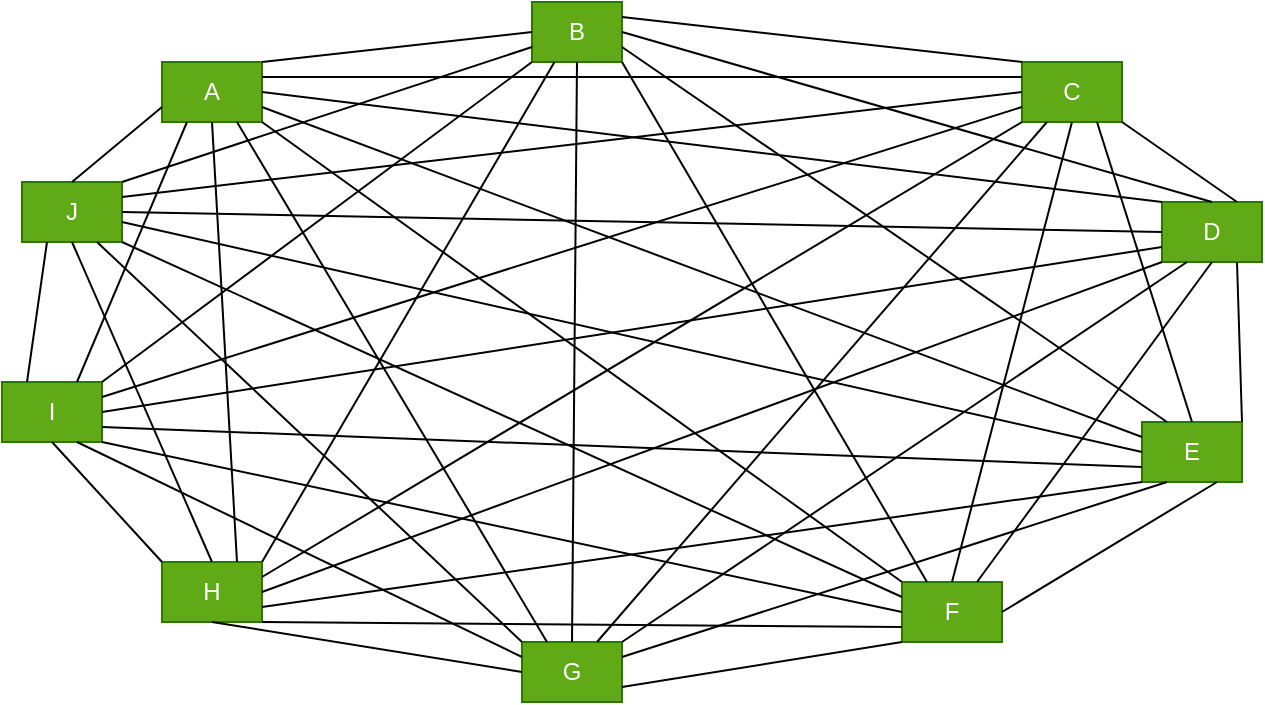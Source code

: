 <mxfile version="20.5.3" type="device"><diagram id="Hayjid5noObyo91QEgml" name="Page-1"><mxGraphModel dx="1102" dy="634" grid="1" gridSize="10" guides="1" tooltips="1" connect="1" arrows="1" fold="1" page="1" pageScale="1" pageWidth="850" pageHeight="1100" math="0" shadow="0"><root><mxCell id="0"/><mxCell id="1" parent="0"/><mxCell id="uNEFhv6JoMIFgQ7BTY6u-1" value="J" style="text;html=1;strokeColor=#2D7600;fillColor=#60a917;align=center;verticalAlign=middle;whiteSpace=wrap;rounded=0;fontColor=#ffffff;" vertex="1" parent="1"><mxGeometry x="140" y="250" width="50" height="30" as="geometry"/></mxCell><mxCell id="uNEFhv6JoMIFgQ7BTY6u-3" value="I" style="text;html=1;strokeColor=#2D7600;fillColor=#60a917;align=center;verticalAlign=middle;whiteSpace=wrap;rounded=0;fontColor=#ffffff;" vertex="1" parent="1"><mxGeometry x="130" y="350" width="50" height="30" as="geometry"/></mxCell><mxCell id="uNEFhv6JoMIFgQ7BTY6u-4" value="H" style="text;html=1;strokeColor=#2D7600;fillColor=#60a917;align=center;verticalAlign=middle;whiteSpace=wrap;rounded=0;fontColor=#ffffff;" vertex="1" parent="1"><mxGeometry x="210" y="440" width="50" height="30" as="geometry"/></mxCell><mxCell id="uNEFhv6JoMIFgQ7BTY6u-5" value="G" style="text;html=1;strokeColor=#2D7600;fillColor=#60a917;align=center;verticalAlign=middle;whiteSpace=wrap;rounded=0;fontColor=#ffffff;" vertex="1" parent="1"><mxGeometry x="390" y="480" width="50" height="30" as="geometry"/></mxCell><mxCell id="uNEFhv6JoMIFgQ7BTY6u-6" value="F" style="text;html=1;strokeColor=#2D7600;fillColor=#60a917;align=center;verticalAlign=middle;whiteSpace=wrap;rounded=0;fontColor=#ffffff;" vertex="1" parent="1"><mxGeometry x="580" y="450" width="50" height="30" as="geometry"/></mxCell><mxCell id="uNEFhv6JoMIFgQ7BTY6u-7" value="A" style="text;html=1;align=center;verticalAlign=middle;whiteSpace=wrap;rounded=0;fillColor=#60a917;fontColor=#ffffff;strokeColor=#2D7600;" vertex="1" parent="1"><mxGeometry x="210" y="190" width="50" height="30" as="geometry"/></mxCell><mxCell id="uNEFhv6JoMIFgQ7BTY6u-8" value="E" style="text;html=1;strokeColor=#2D7600;fillColor=#60a917;align=center;verticalAlign=middle;whiteSpace=wrap;rounded=0;fontColor=#ffffff;" vertex="1" parent="1"><mxGeometry x="700" y="370" width="50" height="30" as="geometry"/></mxCell><mxCell id="uNEFhv6JoMIFgQ7BTY6u-9" value="D" style="text;html=1;strokeColor=#2D7600;fillColor=#60a917;align=center;verticalAlign=middle;whiteSpace=wrap;rounded=0;fontColor=#ffffff;" vertex="1" parent="1"><mxGeometry x="710" y="260" width="50" height="30" as="geometry"/></mxCell><mxCell id="uNEFhv6JoMIFgQ7BTY6u-10" value="C" style="text;html=1;strokeColor=#2D7600;fillColor=#60a917;align=center;verticalAlign=middle;whiteSpace=wrap;rounded=0;fontColor=#ffffff;" vertex="1" parent="1"><mxGeometry x="640" y="190" width="50" height="30" as="geometry"/></mxCell><mxCell id="uNEFhv6JoMIFgQ7BTY6u-11" value="B" style="text;html=1;strokeColor=#2D7600;fillColor=#60a917;align=center;verticalAlign=middle;whiteSpace=wrap;rounded=0;fontColor=#ffffff;" vertex="1" parent="1"><mxGeometry x="395" y="160" width="45" height="30" as="geometry"/></mxCell><mxCell id="uNEFhv6JoMIFgQ7BTY6u-60" value="" style="endArrow=none;html=1;rounded=0;exitX=1;exitY=0;exitDx=0;exitDy=0;entryX=0;entryY=0.5;entryDx=0;entryDy=0;" edge="1" parent="1" source="uNEFhv6JoMIFgQ7BTY6u-7" target="uNEFhv6JoMIFgQ7BTY6u-11"><mxGeometry width="50" height="50" relative="1" as="geometry"><mxPoint x="540" y="420" as="sourcePoint"/><mxPoint x="590" y="370" as="targetPoint"/></mxGeometry></mxCell><mxCell id="uNEFhv6JoMIFgQ7BTY6u-61" value="" style="endArrow=none;html=1;rounded=0;exitX=0.5;exitY=0;exitDx=0;exitDy=0;entryX=0;entryY=0.75;entryDx=0;entryDy=0;" edge="1" parent="1" source="uNEFhv6JoMIFgQ7BTY6u-1" target="uNEFhv6JoMIFgQ7BTY6u-7"><mxGeometry width="50" height="50" relative="1" as="geometry"><mxPoint x="550" y="430" as="sourcePoint"/><mxPoint x="600" y="380" as="targetPoint"/></mxGeometry></mxCell><mxCell id="uNEFhv6JoMIFgQ7BTY6u-62" value="" style="endArrow=none;html=1;rounded=0;exitX=0.25;exitY=0;exitDx=0;exitDy=0;entryX=0.25;entryY=1;entryDx=0;entryDy=0;" edge="1" parent="1" source="uNEFhv6JoMIFgQ7BTY6u-3" target="uNEFhv6JoMIFgQ7BTY6u-1"><mxGeometry width="50" height="50" relative="1" as="geometry"><mxPoint x="560" y="440" as="sourcePoint"/><mxPoint x="610" y="390" as="targetPoint"/></mxGeometry></mxCell><mxCell id="uNEFhv6JoMIFgQ7BTY6u-63" value="" style="endArrow=none;html=1;rounded=0;exitX=0;exitY=0;exitDx=0;exitDy=0;entryX=0.5;entryY=1;entryDx=0;entryDy=0;" edge="1" parent="1" source="uNEFhv6JoMIFgQ7BTY6u-4" target="uNEFhv6JoMIFgQ7BTY6u-3"><mxGeometry width="50" height="50" relative="1" as="geometry"><mxPoint x="570" y="450" as="sourcePoint"/><mxPoint x="620" y="400" as="targetPoint"/></mxGeometry></mxCell><mxCell id="uNEFhv6JoMIFgQ7BTY6u-64" value="" style="endArrow=none;html=1;rounded=0;exitX=0;exitY=0.5;exitDx=0;exitDy=0;entryX=0.5;entryY=1;entryDx=0;entryDy=0;" edge="1" parent="1" source="uNEFhv6JoMIFgQ7BTY6u-5" target="uNEFhv6JoMIFgQ7BTY6u-4"><mxGeometry width="50" height="50" relative="1" as="geometry"><mxPoint x="580" y="460" as="sourcePoint"/><mxPoint x="630" y="410" as="targetPoint"/></mxGeometry></mxCell><mxCell id="uNEFhv6JoMIFgQ7BTY6u-65" value="" style="endArrow=none;html=1;rounded=0;exitX=1;exitY=0.75;exitDx=0;exitDy=0;entryX=0;entryY=1;entryDx=0;entryDy=0;" edge="1" parent="1" source="uNEFhv6JoMIFgQ7BTY6u-5" target="uNEFhv6JoMIFgQ7BTY6u-6"><mxGeometry width="50" height="50" relative="1" as="geometry"><mxPoint x="590" y="470" as="sourcePoint"/><mxPoint x="640" y="420" as="targetPoint"/></mxGeometry></mxCell><mxCell id="uNEFhv6JoMIFgQ7BTY6u-66" value="" style="endArrow=none;html=1;rounded=0;exitX=1;exitY=0.5;exitDx=0;exitDy=0;entryX=0.75;entryY=1;entryDx=0;entryDy=0;" edge="1" parent="1" source="uNEFhv6JoMIFgQ7BTY6u-6" target="uNEFhv6JoMIFgQ7BTY6u-8"><mxGeometry width="50" height="50" relative="1" as="geometry"><mxPoint x="600" y="480" as="sourcePoint"/><mxPoint x="650" y="430" as="targetPoint"/></mxGeometry></mxCell><mxCell id="uNEFhv6JoMIFgQ7BTY6u-67" value="" style="endArrow=none;html=1;rounded=0;entryX=0.75;entryY=1;entryDx=0;entryDy=0;exitX=1;exitY=0;exitDx=0;exitDy=0;" edge="1" parent="1" source="uNEFhv6JoMIFgQ7BTY6u-8" target="uNEFhv6JoMIFgQ7BTY6u-9"><mxGeometry width="50" height="50" relative="1" as="geometry"><mxPoint x="730" y="370" as="sourcePoint"/><mxPoint x="660" y="440" as="targetPoint"/></mxGeometry></mxCell><mxCell id="uNEFhv6JoMIFgQ7BTY6u-68" value="" style="endArrow=none;html=1;rounded=0;exitX=0.75;exitY=0;exitDx=0;exitDy=0;entryX=1;entryY=1;entryDx=0;entryDy=0;" edge="1" parent="1" source="uNEFhv6JoMIFgQ7BTY6u-9" target="uNEFhv6JoMIFgQ7BTY6u-10"><mxGeometry width="50" height="50" relative="1" as="geometry"><mxPoint x="620" y="500" as="sourcePoint"/><mxPoint x="670" y="450" as="targetPoint"/></mxGeometry></mxCell><mxCell id="uNEFhv6JoMIFgQ7BTY6u-69" value="" style="endArrow=none;html=1;rounded=0;exitX=0;exitY=0;exitDx=0;exitDy=0;entryX=1;entryY=0.25;entryDx=0;entryDy=0;" edge="1" parent="1" source="uNEFhv6JoMIFgQ7BTY6u-10" target="uNEFhv6JoMIFgQ7BTY6u-11"><mxGeometry width="50" height="50" relative="1" as="geometry"><mxPoint x="630" y="510" as="sourcePoint"/><mxPoint x="680" y="460" as="targetPoint"/></mxGeometry></mxCell><mxCell id="uNEFhv6JoMIFgQ7BTY6u-70" value="" style="endArrow=none;html=1;rounded=0;entryX=0;entryY=0.25;entryDx=0;entryDy=0;exitX=1;exitY=0.25;exitDx=0;exitDy=0;" edge="1" parent="1" source="uNEFhv6JoMIFgQ7BTY6u-7" target="uNEFhv6JoMIFgQ7BTY6u-10"><mxGeometry width="50" height="50" relative="1" as="geometry"><mxPoint x="320" y="210" as="sourcePoint"/><mxPoint x="690" y="470" as="targetPoint"/></mxGeometry></mxCell><mxCell id="uNEFhv6JoMIFgQ7BTY6u-71" value="" style="endArrow=none;html=1;rounded=0;entryX=0;entryY=0.5;entryDx=0;entryDy=0;exitX=1;exitY=0.5;exitDx=0;exitDy=0;" edge="1" parent="1" source="uNEFhv6JoMIFgQ7BTY6u-1" target="uNEFhv6JoMIFgQ7BTY6u-9"><mxGeometry width="50" height="50" relative="1" as="geometry"><mxPoint x="220" y="280" as="sourcePoint"/><mxPoint x="570" y="270" as="targetPoint"/></mxGeometry></mxCell><mxCell id="uNEFhv6JoMIFgQ7BTY6u-72" value="" style="endArrow=none;html=1;rounded=0;exitX=1;exitY=0.75;exitDx=0;exitDy=0;entryX=0;entryY=0.75;entryDx=0;entryDy=0;" edge="1" parent="1" source="uNEFhv6JoMIFgQ7BTY6u-3" target="uNEFhv6JoMIFgQ7BTY6u-8"><mxGeometry width="50" height="50" relative="1" as="geometry"><mxPoint x="660" y="540" as="sourcePoint"/><mxPoint x="710" y="490" as="targetPoint"/></mxGeometry></mxCell><mxCell id="uNEFhv6JoMIFgQ7BTY6u-73" value="" style="endArrow=none;html=1;rounded=0;entryX=0;entryY=0.75;entryDx=0;entryDy=0;exitX=1;exitY=1;exitDx=0;exitDy=0;" edge="1" parent="1" source="uNEFhv6JoMIFgQ7BTY6u-4" target="uNEFhv6JoMIFgQ7BTY6u-6"><mxGeometry width="50" height="50" relative="1" as="geometry"><mxPoint x="350" y="430" as="sourcePoint"/><mxPoint x="720" y="500" as="targetPoint"/></mxGeometry></mxCell><mxCell id="uNEFhv6JoMIFgQ7BTY6u-74" value="" style="endArrow=none;html=1;rounded=0;exitX=0.5;exitY=1;exitDx=0;exitDy=0;entryX=0.5;entryY=0;entryDx=0;entryDy=0;" edge="1" parent="1" source="uNEFhv6JoMIFgQ7BTY6u-11" target="uNEFhv6JoMIFgQ7BTY6u-5"><mxGeometry width="50" height="50" relative="1" as="geometry"><mxPoint x="680" y="560" as="sourcePoint"/><mxPoint x="730" y="510" as="targetPoint"/></mxGeometry></mxCell><mxCell id="uNEFhv6JoMIFgQ7BTY6u-75" value="" style="endArrow=none;html=1;rounded=0;exitX=1;exitY=0.5;exitDx=0;exitDy=0;entryX=0;entryY=0;entryDx=0;entryDy=0;" edge="1" parent="1" source="uNEFhv6JoMIFgQ7BTY6u-7" target="uNEFhv6JoMIFgQ7BTY6u-9"><mxGeometry width="50" height="50" relative="1" as="geometry"><mxPoint x="320" y="215" as="sourcePoint"/><mxPoint x="700" y="260" as="targetPoint"/></mxGeometry></mxCell><mxCell id="uNEFhv6JoMIFgQ7BTY6u-76" value="" style="endArrow=none;html=1;rounded=0;exitX=1;exitY=0.75;exitDx=0;exitDy=0;entryX=0;entryY=0.25;entryDx=0;entryDy=0;" edge="1" parent="1" source="uNEFhv6JoMIFgQ7BTY6u-7" target="uNEFhv6JoMIFgQ7BTY6u-8"><mxGeometry width="50" height="50" relative="1" as="geometry"><mxPoint x="700" y="580" as="sourcePoint"/><mxPoint x="750" y="530" as="targetPoint"/></mxGeometry></mxCell><mxCell id="uNEFhv6JoMIFgQ7BTY6u-77" value="" style="endArrow=none;html=1;rounded=0;exitX=1;exitY=1;exitDx=0;exitDy=0;entryX=0;entryY=0;entryDx=0;entryDy=0;" edge="1" parent="1" source="uNEFhv6JoMIFgQ7BTY6u-7" target="uNEFhv6JoMIFgQ7BTY6u-6"><mxGeometry width="50" height="50" relative="1" as="geometry"><mxPoint x="710" y="590" as="sourcePoint"/><mxPoint x="760" y="540" as="targetPoint"/></mxGeometry></mxCell><mxCell id="uNEFhv6JoMIFgQ7BTY6u-78" value="" style="endArrow=none;html=1;rounded=0;exitX=0.75;exitY=1;exitDx=0;exitDy=0;entryX=0.25;entryY=0;entryDx=0;entryDy=0;" edge="1" parent="1" source="uNEFhv6JoMIFgQ7BTY6u-7" target="uNEFhv6JoMIFgQ7BTY6u-5"><mxGeometry width="50" height="50" relative="1" as="geometry"><mxPoint x="720" y="600" as="sourcePoint"/><mxPoint x="770" y="550" as="targetPoint"/></mxGeometry></mxCell><mxCell id="uNEFhv6JoMIFgQ7BTY6u-79" value="" style="endArrow=none;html=1;rounded=0;entryX=0.5;entryY=1;entryDx=0;entryDy=0;exitX=0.75;exitY=0;exitDx=0;exitDy=0;" edge="1" parent="1" source="uNEFhv6JoMIFgQ7BTY6u-4" target="uNEFhv6JoMIFgQ7BTY6u-7"><mxGeometry width="50" height="50" relative="1" as="geometry"><mxPoint x="730" y="610" as="sourcePoint"/><mxPoint x="780" y="560" as="targetPoint"/></mxGeometry></mxCell><mxCell id="uNEFhv6JoMIFgQ7BTY6u-80" value="" style="endArrow=none;html=1;rounded=0;entryX=0.25;entryY=1;entryDx=0;entryDy=0;exitX=0.75;exitY=0;exitDx=0;exitDy=0;" edge="1" parent="1" source="uNEFhv6JoMIFgQ7BTY6u-3" target="uNEFhv6JoMIFgQ7BTY6u-7"><mxGeometry width="50" height="50" relative="1" as="geometry"><mxPoint x="740" y="620" as="sourcePoint"/><mxPoint x="790" y="570" as="targetPoint"/></mxGeometry></mxCell><mxCell id="uNEFhv6JoMIFgQ7BTY6u-81" value="" style="endArrow=none;html=1;rounded=0;entryX=1;entryY=0.75;entryDx=0;entryDy=0;exitX=0.25;exitY=0;exitDx=0;exitDy=0;" edge="1" parent="1" source="uNEFhv6JoMIFgQ7BTY6u-8" target="uNEFhv6JoMIFgQ7BTY6u-11"><mxGeometry width="50" height="50" relative="1" as="geometry"><mxPoint x="750" y="630" as="sourcePoint"/><mxPoint x="800" y="580" as="targetPoint"/></mxGeometry></mxCell><mxCell id="uNEFhv6JoMIFgQ7BTY6u-82" value="" style="endArrow=none;html=1;rounded=0;entryX=0.5;entryY=0;entryDx=0;entryDy=0;exitX=1;exitY=0.5;exitDx=0;exitDy=0;" edge="1" parent="1" source="uNEFhv6JoMIFgQ7BTY6u-11" target="uNEFhv6JoMIFgQ7BTY6u-9"><mxGeometry width="50" height="50" relative="1" as="geometry"><mxPoint x="470" y="170" as="sourcePoint"/><mxPoint x="810" y="590" as="targetPoint"/></mxGeometry></mxCell><mxCell id="uNEFhv6JoMIFgQ7BTY6u-83" value="" style="endArrow=none;html=1;rounded=0;exitX=1;exitY=1;exitDx=0;exitDy=0;entryX=0.25;entryY=0;entryDx=0;entryDy=0;" edge="1" parent="1" source="uNEFhv6JoMIFgQ7BTY6u-11" target="uNEFhv6JoMIFgQ7BTY6u-6"><mxGeometry width="50" height="50" relative="1" as="geometry"><mxPoint x="770" y="650" as="sourcePoint"/><mxPoint x="820" y="600" as="targetPoint"/></mxGeometry></mxCell><mxCell id="uNEFhv6JoMIFgQ7BTY6u-84" value="" style="endArrow=none;html=1;rounded=0;exitX=0.25;exitY=1;exitDx=0;exitDy=0;entryX=1;entryY=0;entryDx=0;entryDy=0;" edge="1" parent="1" source="uNEFhv6JoMIFgQ7BTY6u-11" target="uNEFhv6JoMIFgQ7BTY6u-4"><mxGeometry width="50" height="50" relative="1" as="geometry"><mxPoint x="780" y="660" as="sourcePoint"/><mxPoint x="830" y="610" as="targetPoint"/></mxGeometry></mxCell><mxCell id="uNEFhv6JoMIFgQ7BTY6u-85" value="" style="endArrow=none;html=1;rounded=0;exitX=1;exitY=0;exitDx=0;exitDy=0;entryX=0;entryY=1;entryDx=0;entryDy=0;" edge="1" parent="1" source="uNEFhv6JoMIFgQ7BTY6u-3" target="uNEFhv6JoMIFgQ7BTY6u-11"><mxGeometry width="50" height="50" relative="1" as="geometry"><mxPoint x="790" y="670" as="sourcePoint"/><mxPoint x="840" y="620" as="targetPoint"/></mxGeometry></mxCell><mxCell id="uNEFhv6JoMIFgQ7BTY6u-86" value="" style="endArrow=none;html=1;rounded=0;entryX=0;entryY=0.75;entryDx=0;entryDy=0;exitX=1;exitY=0;exitDx=0;exitDy=0;" edge="1" parent="1" source="uNEFhv6JoMIFgQ7BTY6u-1" target="uNEFhv6JoMIFgQ7BTY6u-11"><mxGeometry width="50" height="50" relative="1" as="geometry"><mxPoint x="800" y="680" as="sourcePoint"/><mxPoint x="850" y="630" as="targetPoint"/></mxGeometry></mxCell><mxCell id="uNEFhv6JoMIFgQ7BTY6u-87" value="" style="endArrow=none;html=1;rounded=0;exitX=0;exitY=0.5;exitDx=0;exitDy=0;entryX=1;entryY=0.25;entryDx=0;entryDy=0;" edge="1" parent="1" source="uNEFhv6JoMIFgQ7BTY6u-10" target="uNEFhv6JoMIFgQ7BTY6u-1"><mxGeometry width="50" height="50" relative="1" as="geometry"><mxPoint x="810" y="690" as="sourcePoint"/><mxPoint x="240" y="260" as="targetPoint"/></mxGeometry></mxCell><mxCell id="uNEFhv6JoMIFgQ7BTY6u-88" value="" style="endArrow=none;html=1;rounded=0;exitX=0;exitY=0.75;exitDx=0;exitDy=0;entryX=1;entryY=0.25;entryDx=0;entryDy=0;" edge="1" parent="1" source="uNEFhv6JoMIFgQ7BTY6u-10" target="uNEFhv6JoMIFgQ7BTY6u-3"><mxGeometry width="50" height="50" relative="1" as="geometry"><mxPoint x="820" y="700" as="sourcePoint"/><mxPoint x="870" y="650" as="targetPoint"/></mxGeometry></mxCell><mxCell id="uNEFhv6JoMIFgQ7BTY6u-89" value="" style="endArrow=none;html=1;rounded=0;exitX=0;exitY=1;exitDx=0;exitDy=0;entryX=1;entryY=0.25;entryDx=0;entryDy=0;" edge="1" parent="1" source="uNEFhv6JoMIFgQ7BTY6u-10" target="uNEFhv6JoMIFgQ7BTY6u-4"><mxGeometry width="50" height="50" relative="1" as="geometry"><mxPoint x="830" y="710" as="sourcePoint"/><mxPoint x="880" y="660" as="targetPoint"/></mxGeometry></mxCell><mxCell id="uNEFhv6JoMIFgQ7BTY6u-90" value="" style="endArrow=none;html=1;rounded=0;exitX=0.25;exitY=1;exitDx=0;exitDy=0;entryX=0.75;entryY=0;entryDx=0;entryDy=0;" edge="1" parent="1" source="uNEFhv6JoMIFgQ7BTY6u-10" target="uNEFhv6JoMIFgQ7BTY6u-5"><mxGeometry width="50" height="50" relative="1" as="geometry"><mxPoint x="840" y="720" as="sourcePoint"/><mxPoint x="890" y="670" as="targetPoint"/></mxGeometry></mxCell><mxCell id="uNEFhv6JoMIFgQ7BTY6u-91" value="" style="endArrow=none;html=1;rounded=0;entryX=0.5;entryY=1;entryDx=0;entryDy=0;exitX=0.5;exitY=0;exitDx=0;exitDy=0;" edge="1" parent="1" source="uNEFhv6JoMIFgQ7BTY6u-6" target="uNEFhv6JoMIFgQ7BTY6u-10"><mxGeometry width="50" height="50" relative="1" as="geometry"><mxPoint x="850" y="730" as="sourcePoint"/><mxPoint x="900" y="680" as="targetPoint"/></mxGeometry></mxCell><mxCell id="uNEFhv6JoMIFgQ7BTY6u-92" value="" style="endArrow=none;html=1;rounded=0;entryX=0.75;entryY=1;entryDx=0;entryDy=0;exitX=0.5;exitY=0;exitDx=0;exitDy=0;" edge="1" parent="1" source="uNEFhv6JoMIFgQ7BTY6u-8" target="uNEFhv6JoMIFgQ7BTY6u-10"><mxGeometry width="50" height="50" relative="1" as="geometry"><mxPoint x="860" y="740" as="sourcePoint"/><mxPoint x="910" y="690" as="targetPoint"/></mxGeometry></mxCell><mxCell id="uNEFhv6JoMIFgQ7BTY6u-93" value="" style="endArrow=none;html=1;rounded=0;entryX=0.5;entryY=1;entryDx=0;entryDy=0;exitX=0.75;exitY=0;exitDx=0;exitDy=0;" edge="1" parent="1" source="uNEFhv6JoMIFgQ7BTY6u-6" target="uNEFhv6JoMIFgQ7BTY6u-9"><mxGeometry width="50" height="50" relative="1" as="geometry"><mxPoint x="870" y="750" as="sourcePoint"/><mxPoint x="790" y="360" as="targetPoint"/></mxGeometry></mxCell><mxCell id="uNEFhv6JoMIFgQ7BTY6u-94" value="" style="endArrow=none;html=1;rounded=0;entryX=0.25;entryY=1;entryDx=0;entryDy=0;exitX=1;exitY=0;exitDx=0;exitDy=0;" edge="1" parent="1" source="uNEFhv6JoMIFgQ7BTY6u-5" target="uNEFhv6JoMIFgQ7BTY6u-9"><mxGeometry width="50" height="50" relative="1" as="geometry"><mxPoint x="880" y="760" as="sourcePoint"/><mxPoint x="930" y="710" as="targetPoint"/></mxGeometry></mxCell><mxCell id="uNEFhv6JoMIFgQ7BTY6u-95" value="" style="endArrow=none;html=1;rounded=0;entryX=0;entryY=1;entryDx=0;entryDy=0;exitX=1;exitY=0.5;exitDx=0;exitDy=0;" edge="1" parent="1" source="uNEFhv6JoMIFgQ7BTY6u-4" target="uNEFhv6JoMIFgQ7BTY6u-9"><mxGeometry width="50" height="50" relative="1" as="geometry"><mxPoint x="890" y="770" as="sourcePoint"/><mxPoint x="940" y="720" as="targetPoint"/></mxGeometry></mxCell><mxCell id="uNEFhv6JoMIFgQ7BTY6u-96" value="" style="endArrow=none;html=1;rounded=0;entryX=0;entryY=0.5;entryDx=0;entryDy=0;exitX=1;exitY=0.667;exitDx=0;exitDy=0;exitPerimeter=0;" edge="1" parent="1" source="uNEFhv6JoMIFgQ7BTY6u-1" target="uNEFhv6JoMIFgQ7BTY6u-8"><mxGeometry width="50" height="50" relative="1" as="geometry"><mxPoint x="800" y="560" as="sourcePoint"/><mxPoint x="750" y="440" as="targetPoint"/></mxGeometry></mxCell><mxCell id="uNEFhv6JoMIFgQ7BTY6u-97" value="" style="endArrow=none;html=1;rounded=0;entryX=0;entryY=1;entryDx=0;entryDy=0;exitX=1;exitY=0.75;exitDx=0;exitDy=0;" edge="1" parent="1" source="uNEFhv6JoMIFgQ7BTY6u-4" target="uNEFhv6JoMIFgQ7BTY6u-8"><mxGeometry width="50" height="50" relative="1" as="geometry"><mxPoint x="910" y="790" as="sourcePoint"/><mxPoint x="960" y="740" as="targetPoint"/></mxGeometry></mxCell><mxCell id="uNEFhv6JoMIFgQ7BTY6u-98" value="" style="endArrow=none;html=1;rounded=0;exitX=1;exitY=0.25;exitDx=0;exitDy=0;entryX=0.25;entryY=1;entryDx=0;entryDy=0;" edge="1" parent="1" source="uNEFhv6JoMIFgQ7BTY6u-5" target="uNEFhv6JoMIFgQ7BTY6u-8"><mxGeometry width="50" height="50" relative="1" as="geometry"><mxPoint x="520" y="430" as="sourcePoint"/><mxPoint x="570" y="380" as="targetPoint"/></mxGeometry></mxCell><mxCell id="uNEFhv6JoMIFgQ7BTY6u-99" value="" style="endArrow=none;html=1;rounded=0;entryX=1;entryY=1;entryDx=0;entryDy=0;exitX=0;exitY=0.25;exitDx=0;exitDy=0;" edge="1" parent="1" source="uNEFhv6JoMIFgQ7BTY6u-6" target="uNEFhv6JoMIFgQ7BTY6u-1"><mxGeometry width="50" height="50" relative="1" as="geometry"><mxPoint x="530" y="440" as="sourcePoint"/><mxPoint x="580" y="390" as="targetPoint"/></mxGeometry></mxCell><mxCell id="uNEFhv6JoMIFgQ7BTY6u-100" value="" style="endArrow=none;html=1;rounded=0;entryX=1;entryY=1;entryDx=0;entryDy=0;exitX=0;exitY=0.5;exitDx=0;exitDy=0;" edge="1" parent="1" source="uNEFhv6JoMIFgQ7BTY6u-6" target="uNEFhv6JoMIFgQ7BTY6u-3"><mxGeometry width="50" height="50" relative="1" as="geometry"><mxPoint x="540" y="450" as="sourcePoint"/><mxPoint x="590" y="400" as="targetPoint"/></mxGeometry></mxCell><mxCell id="uNEFhv6JoMIFgQ7BTY6u-101" value="" style="endArrow=none;html=1;rounded=0;exitX=0.75;exitY=1;exitDx=0;exitDy=0;entryX=0;entryY=0;entryDx=0;entryDy=0;" edge="1" parent="1" source="uNEFhv6JoMIFgQ7BTY6u-1" target="uNEFhv6JoMIFgQ7BTY6u-5"><mxGeometry width="50" height="50" relative="1" as="geometry"><mxPoint x="550" y="460" as="sourcePoint"/><mxPoint x="600" y="410" as="targetPoint"/></mxGeometry></mxCell><mxCell id="uNEFhv6JoMIFgQ7BTY6u-102" value="" style="endArrow=none;html=1;rounded=0;exitX=0;exitY=0.25;exitDx=0;exitDy=0;entryX=0.75;entryY=1;entryDx=0;entryDy=0;" edge="1" parent="1" source="uNEFhv6JoMIFgQ7BTY6u-5" target="uNEFhv6JoMIFgQ7BTY6u-3"><mxGeometry width="50" height="50" relative="1" as="geometry"><mxPoint x="560" y="470" as="sourcePoint"/><mxPoint x="610" y="420" as="targetPoint"/></mxGeometry></mxCell><mxCell id="uNEFhv6JoMIFgQ7BTY6u-105" value="" style="endArrow=none;html=1;rounded=0;exitX=0.5;exitY=0;exitDx=0;exitDy=0;entryX=0.5;entryY=1;entryDx=0;entryDy=0;" edge="1" parent="1" source="uNEFhv6JoMIFgQ7BTY6u-4" target="uNEFhv6JoMIFgQ7BTY6u-1"><mxGeometry width="50" height="50" relative="1" as="geometry"><mxPoint x="590" y="500" as="sourcePoint"/><mxPoint x="640" y="450" as="targetPoint"/></mxGeometry></mxCell><mxCell id="uNEFhv6JoMIFgQ7BTY6u-106" value="" style="endArrow=none;html=1;rounded=0;entryX=0;entryY=0.75;entryDx=0;entryDy=0;exitX=1;exitY=0.5;exitDx=0;exitDy=0;" edge="1" parent="1" source="uNEFhv6JoMIFgQ7BTY6u-3" target="uNEFhv6JoMIFgQ7BTY6u-9"><mxGeometry width="50" height="50" relative="1" as="geometry"><mxPoint x="220" y="360" as="sourcePoint"/><mxPoint x="380" y="350" as="targetPoint"/></mxGeometry></mxCell></root></mxGraphModel></diagram></mxfile>